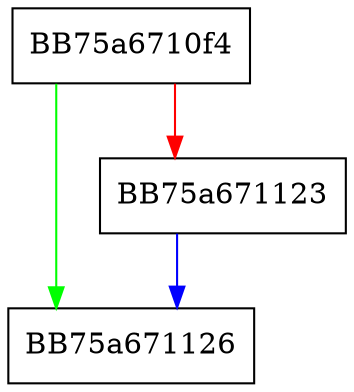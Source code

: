 digraph copy {
  node [shape="box"];
  graph [splines=ortho];
  BB75a6710f4 -> BB75a671126 [color="green"];
  BB75a6710f4 -> BB75a671123 [color="red"];
  BB75a671123 -> BB75a671126 [color="blue"];
}